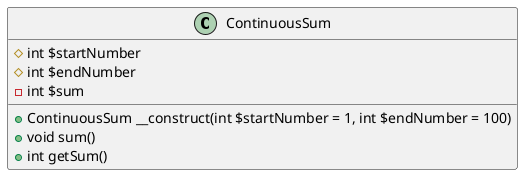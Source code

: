 @startuml

class ContinuousSum {
  # int $startNumber
  # int $endNumber
  - int $sum
  + ContinuousSum __construct(int $startNumber = 1, int $endNumber = 100)
  + void sum()
  + int getSum()
}

@enduml
